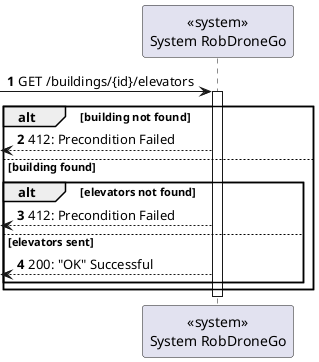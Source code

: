 @startuml
autonumber


participant "<<system>>\nSystem RobDroneGo" as sys


[-> sys: GET /buildings/{id}/elevators

    activate sys
    alt building not found
        [<-- sys : 412: Precondition Failed
    else building found
        alt elevators not found
            [<-- sys : 412: Precondition Failed
        else elevators sent
            [<-- sys : 200: "OK" Successful
        end
    end



deactivate sys

@enduml
